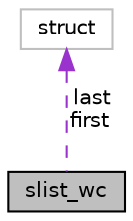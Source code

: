 digraph "slist_wc"
{
  edge [fontname="Helvetica",fontsize="10",labelfontname="Helvetica",labelfontsize="10"];
  node [fontname="Helvetica",fontsize="10",shape=record];
  Node1 [label="slist_wc",height=0.2,width=0.4,color="black", fillcolor="grey75", style="filled", fontcolor="black"];
  Node2 -> Node1 [dir="back",color="darkorchid3",fontsize="10",style="dashed",label=" last\nfirst" ,fontname="Helvetica"];
  Node2 [label="struct",height=0.2,width=0.4,color="grey75", fillcolor="white", style="filled"];
}
